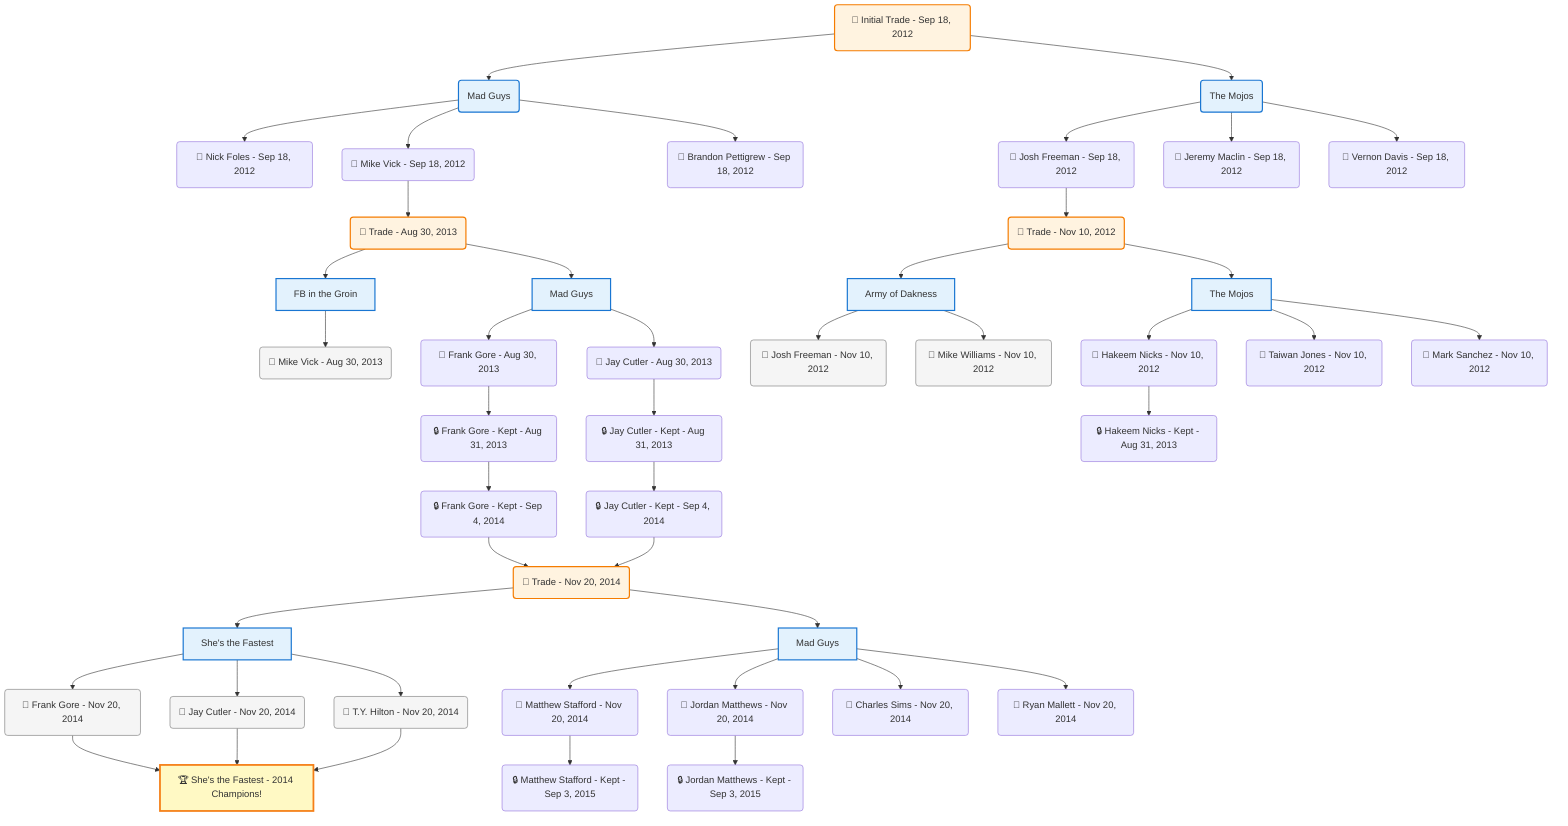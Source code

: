 flowchart TD

    TRADE_MAIN("🔄 Initial Trade - Sep 18, 2012")
    TEAM_1("Mad Guys")
    TEAM_2("The Mojos")
    NODE_7fe7f3a4-8820-4dd0-9031-0dad16708101("🔄 Nick Foles - Sep 18, 2012")
    NODE_acec2ab5-9d06-440b-bd52-1b12ff849be4("🔄 Mike Vick - Sep 18, 2012")
    TRADE_314c39fe-fe99-409a-a972-5027f796727d_3("🔄 Trade - Aug 30, 2013")
    TEAM_f483ecf1-cd17-4991-854b-e52dfc957b45_4["FB in the Groin"]
    NODE_aaf97f06-4848-4686-a893-b4b44ccff081("🔄 Mike Vick - Aug 30, 2013")
    TEAM_f5908944-6efd-40eb-af54-6c53004e0e2f_5["Mad Guys"]
    NODE_12eec351-6fb3-455b-b573-3b06df97b0bf("🔄 Frank Gore - Aug 30, 2013")
    NODE_1dbfae61-76ca-481b-b58e-1b4fb4990ebd("🔒 Frank Gore - Kept - Aug 31, 2013")
    NODE_7e278f41-6b72-4ac0-8d15-e4741a5cf770("🔒 Frank Gore - Kept - Sep 4, 2014")
    TRADE_334fd2fc-3d88-4aa9-bd98-483f1a121a54_6("🔄 Trade - Nov 20, 2014")
    TEAM_4449259f-64af-44fd-9235-1facc0926234_7["She's the Fastest"]
    NODE_eab7f6ea-bcc2-4538-9d5e-a8479a76eacc("🔄 Frank Gore - Nov 20, 2014")
    CHAMP_4449259f-64af-44fd-9235-1facc0926234_2014["🏆 She's the Fastest - 2014 Champions!"]
    NODE_895daed7-a1a7-442a-bd0e-a77576099400("🔄 Jay Cutler - Nov 20, 2014")
    NODE_b249b045-4e64-4783-b84d-a9c8a0eb5b47("🔄 T.Y. Hilton - Nov 20, 2014")
    TEAM_f5908944-6efd-40eb-af54-6c53004e0e2f_8["Mad Guys"]
    NODE_2f1c54b7-79b1-42ba-86be-368f9df9f8b8("🔄 Matthew Stafford - Nov 20, 2014")
    NODE_e11af067-6a7b-4c47-85b7-e5a2c3d23008("🔒 Matthew Stafford - Kept - Sep 3, 2015")
    NODE_2215c458-b5ef-4a39-ac64-9cdaf1009882("🔄 Jordan Matthews - Nov 20, 2014")
    NODE_80e8bbc0-18c8-4a2e-81a4-ce6146f50db7("🔒 Jordan Matthews - Kept - Sep 3, 2015")
    NODE_10a1599e-35fd-4ee2-ba67-ebaedc077a9c("🔄 Charles Sims - Nov 20, 2014")
    NODE_9762ce52-b8af-4f54-b51b-f4694eaf83ba("🔄 Ryan Mallett - Nov 20, 2014")
    NODE_56f679c0-3705-494f-8e28-d59e8ea5db61("🔄 Jay Cutler - Aug 30, 2013")
    NODE_aee15b0e-74b3-416f-ad89-1ccb76924fc1("🔒 Jay Cutler - Kept - Aug 31, 2013")
    NODE_f6e34171-ca35-4ee6-be01-77d513724474("🔒 Jay Cutler - Kept - Sep 4, 2014")
    NODE_cbe3c3eb-45d7-45f3-92a4-35edc317d401("🔄 Josh Freeman - Sep 18, 2012")
    TRADE_8db77c2f-eda9-4af4-ba4d-96e8bc38064d_9("🔄 Trade - Nov 10, 2012")
    TEAM_40f7599b-e68f-4bf4-9553-bf7e10924635_10["Army of Dakness"]
    NODE_91ddf306-e3a7-496c-9d53-5cd827bac85a("🔄 Josh Freeman - Nov 10, 2012")
    NODE_f3ebed60-8b27-4047-8418-3ff5dd640452("🔄 Mike Williams - Nov 10, 2012")
    TEAM_bbe2d0ad-54cf-4c22-be82-b2a5f262a157_11["The Mojos"]
    NODE_5f8b57bc-1125-46e9-ab87-4c99c739324b("🔄 Hakeem Nicks - Nov 10, 2012")
    NODE_3594fb08-5185-4f3e-91ce-3c11b50a68f0("🔒 Hakeem Nicks - Kept - Aug 31, 2013")
    NODE_2512f286-16a9-4a8a-b63c-68fdf720ebc8("🔄 Taiwan Jones - Nov 10, 2012")
    NODE_76084560-cef0-4fdb-8751-cc75d6bcda57("🔄 Mark Sanchez - Nov 10, 2012")
    NODE_b79cddab-14c7-4b30-9041-44355143e173("🔄 Jeremy Maclin - Sep 18, 2012")
    NODE_690e993b-c693-4db1-921e-56e92ee1f060("🔄 Vernon Davis - Sep 18, 2012")
    NODE_1501fe2b-4de2-411d-af0d-d5cd586c26ce("🔄 Brandon Pettigrew - Sep 18, 2012")

    TRADE_MAIN --> TEAM_1
    TRADE_MAIN --> TEAM_2
    TEAM_1 --> NODE_7fe7f3a4-8820-4dd0-9031-0dad16708101
    TEAM_1 --> NODE_acec2ab5-9d06-440b-bd52-1b12ff849be4
    NODE_acec2ab5-9d06-440b-bd52-1b12ff849be4 --> TRADE_314c39fe-fe99-409a-a972-5027f796727d_3
    TRADE_314c39fe-fe99-409a-a972-5027f796727d_3 --> TEAM_f483ecf1-cd17-4991-854b-e52dfc957b45_4
    TEAM_f483ecf1-cd17-4991-854b-e52dfc957b45_4 --> NODE_aaf97f06-4848-4686-a893-b4b44ccff081
    TRADE_314c39fe-fe99-409a-a972-5027f796727d_3 --> TEAM_f5908944-6efd-40eb-af54-6c53004e0e2f_5
    TEAM_f5908944-6efd-40eb-af54-6c53004e0e2f_5 --> NODE_12eec351-6fb3-455b-b573-3b06df97b0bf
    NODE_12eec351-6fb3-455b-b573-3b06df97b0bf --> NODE_1dbfae61-76ca-481b-b58e-1b4fb4990ebd
    NODE_1dbfae61-76ca-481b-b58e-1b4fb4990ebd --> NODE_7e278f41-6b72-4ac0-8d15-e4741a5cf770
    NODE_7e278f41-6b72-4ac0-8d15-e4741a5cf770 --> TRADE_334fd2fc-3d88-4aa9-bd98-483f1a121a54_6
    TRADE_334fd2fc-3d88-4aa9-bd98-483f1a121a54_6 --> TEAM_4449259f-64af-44fd-9235-1facc0926234_7
    TEAM_4449259f-64af-44fd-9235-1facc0926234_7 --> NODE_eab7f6ea-bcc2-4538-9d5e-a8479a76eacc
    NODE_eab7f6ea-bcc2-4538-9d5e-a8479a76eacc --> CHAMP_4449259f-64af-44fd-9235-1facc0926234_2014
    TEAM_4449259f-64af-44fd-9235-1facc0926234_7 --> NODE_895daed7-a1a7-442a-bd0e-a77576099400
    NODE_895daed7-a1a7-442a-bd0e-a77576099400 --> CHAMP_4449259f-64af-44fd-9235-1facc0926234_2014
    TEAM_4449259f-64af-44fd-9235-1facc0926234_7 --> NODE_b249b045-4e64-4783-b84d-a9c8a0eb5b47
    NODE_b249b045-4e64-4783-b84d-a9c8a0eb5b47 --> CHAMP_4449259f-64af-44fd-9235-1facc0926234_2014
    TRADE_334fd2fc-3d88-4aa9-bd98-483f1a121a54_6 --> TEAM_f5908944-6efd-40eb-af54-6c53004e0e2f_8
    TEAM_f5908944-6efd-40eb-af54-6c53004e0e2f_8 --> NODE_2f1c54b7-79b1-42ba-86be-368f9df9f8b8
    NODE_2f1c54b7-79b1-42ba-86be-368f9df9f8b8 --> NODE_e11af067-6a7b-4c47-85b7-e5a2c3d23008
    TEAM_f5908944-6efd-40eb-af54-6c53004e0e2f_8 --> NODE_2215c458-b5ef-4a39-ac64-9cdaf1009882
    NODE_2215c458-b5ef-4a39-ac64-9cdaf1009882 --> NODE_80e8bbc0-18c8-4a2e-81a4-ce6146f50db7
    TEAM_f5908944-6efd-40eb-af54-6c53004e0e2f_8 --> NODE_10a1599e-35fd-4ee2-ba67-ebaedc077a9c
    TEAM_f5908944-6efd-40eb-af54-6c53004e0e2f_8 --> NODE_9762ce52-b8af-4f54-b51b-f4694eaf83ba
    TEAM_f5908944-6efd-40eb-af54-6c53004e0e2f_5 --> NODE_56f679c0-3705-494f-8e28-d59e8ea5db61
    NODE_56f679c0-3705-494f-8e28-d59e8ea5db61 --> NODE_aee15b0e-74b3-416f-ad89-1ccb76924fc1
    NODE_aee15b0e-74b3-416f-ad89-1ccb76924fc1 --> NODE_f6e34171-ca35-4ee6-be01-77d513724474
    NODE_f6e34171-ca35-4ee6-be01-77d513724474 --> TRADE_334fd2fc-3d88-4aa9-bd98-483f1a121a54_6
    TEAM_2 --> NODE_cbe3c3eb-45d7-45f3-92a4-35edc317d401
    NODE_cbe3c3eb-45d7-45f3-92a4-35edc317d401 --> TRADE_8db77c2f-eda9-4af4-ba4d-96e8bc38064d_9
    TRADE_8db77c2f-eda9-4af4-ba4d-96e8bc38064d_9 --> TEAM_40f7599b-e68f-4bf4-9553-bf7e10924635_10
    TEAM_40f7599b-e68f-4bf4-9553-bf7e10924635_10 --> NODE_91ddf306-e3a7-496c-9d53-5cd827bac85a
    TEAM_40f7599b-e68f-4bf4-9553-bf7e10924635_10 --> NODE_f3ebed60-8b27-4047-8418-3ff5dd640452
    TRADE_8db77c2f-eda9-4af4-ba4d-96e8bc38064d_9 --> TEAM_bbe2d0ad-54cf-4c22-be82-b2a5f262a157_11
    TEAM_bbe2d0ad-54cf-4c22-be82-b2a5f262a157_11 --> NODE_5f8b57bc-1125-46e9-ab87-4c99c739324b
    NODE_5f8b57bc-1125-46e9-ab87-4c99c739324b --> NODE_3594fb08-5185-4f3e-91ce-3c11b50a68f0
    TEAM_bbe2d0ad-54cf-4c22-be82-b2a5f262a157_11 --> NODE_2512f286-16a9-4a8a-b63c-68fdf720ebc8
    TEAM_bbe2d0ad-54cf-4c22-be82-b2a5f262a157_11 --> NODE_76084560-cef0-4fdb-8751-cc75d6bcda57
    TEAM_2 --> NODE_b79cddab-14c7-4b30-9041-44355143e173
    TEAM_2 --> NODE_690e993b-c693-4db1-921e-56e92ee1f060
    TEAM_1 --> NODE_1501fe2b-4de2-411d-af0d-d5cd586c26ce

    %% Node styling
    classDef teamNode fill:#e3f2fd,stroke:#1976d2,stroke-width:2px
    classDef tradeNode fill:#fff3e0,stroke:#f57c00,stroke-width:2px
    classDef playerNode fill:#f3e5f5,stroke:#7b1fa2,stroke-width:1px
    classDef nonRootPlayerNode fill:#f5f5f5,stroke:#757575,stroke-width:1px
    classDef endNode fill:#ffebee,stroke:#c62828,stroke-width:2px
    classDef waiverNode fill:#e8f5e8,stroke:#388e3c,stroke-width:2px
    classDef championshipNode fill:#fff9c4,stroke:#f57f17,stroke-width:3px

    class TEAM_1,TEAM_2,TEAM_f483ecf1-cd17-4991-854b-e52dfc957b45_4,TEAM_f5908944-6efd-40eb-af54-6c53004e0e2f_5,TEAM_4449259f-64af-44fd-9235-1facc0926234_7,TEAM_f5908944-6efd-40eb-af54-6c53004e0e2f_8,TEAM_40f7599b-e68f-4bf4-9553-bf7e10924635_10,TEAM_bbe2d0ad-54cf-4c22-be82-b2a5f262a157_11 teamNode
    class CHAMP_4449259f-64af-44fd-9235-1facc0926234_2014 championshipNode
    class NODE_aaf97f06-4848-4686-a893-b4b44ccff081,NODE_eab7f6ea-bcc2-4538-9d5e-a8479a76eacc,NODE_895daed7-a1a7-442a-bd0e-a77576099400,NODE_b249b045-4e64-4783-b84d-a9c8a0eb5b47,NODE_91ddf306-e3a7-496c-9d53-5cd827bac85a,NODE_f3ebed60-8b27-4047-8418-3ff5dd640452 nonRootPlayerNode
    class TRADE_MAIN,TRADE_314c39fe-fe99-409a-a972-5027f796727d_3,TRADE_334fd2fc-3d88-4aa9-bd98-483f1a121a54_6,TRADE_8db77c2f-eda9-4af4-ba4d-96e8bc38064d_9 tradeNode